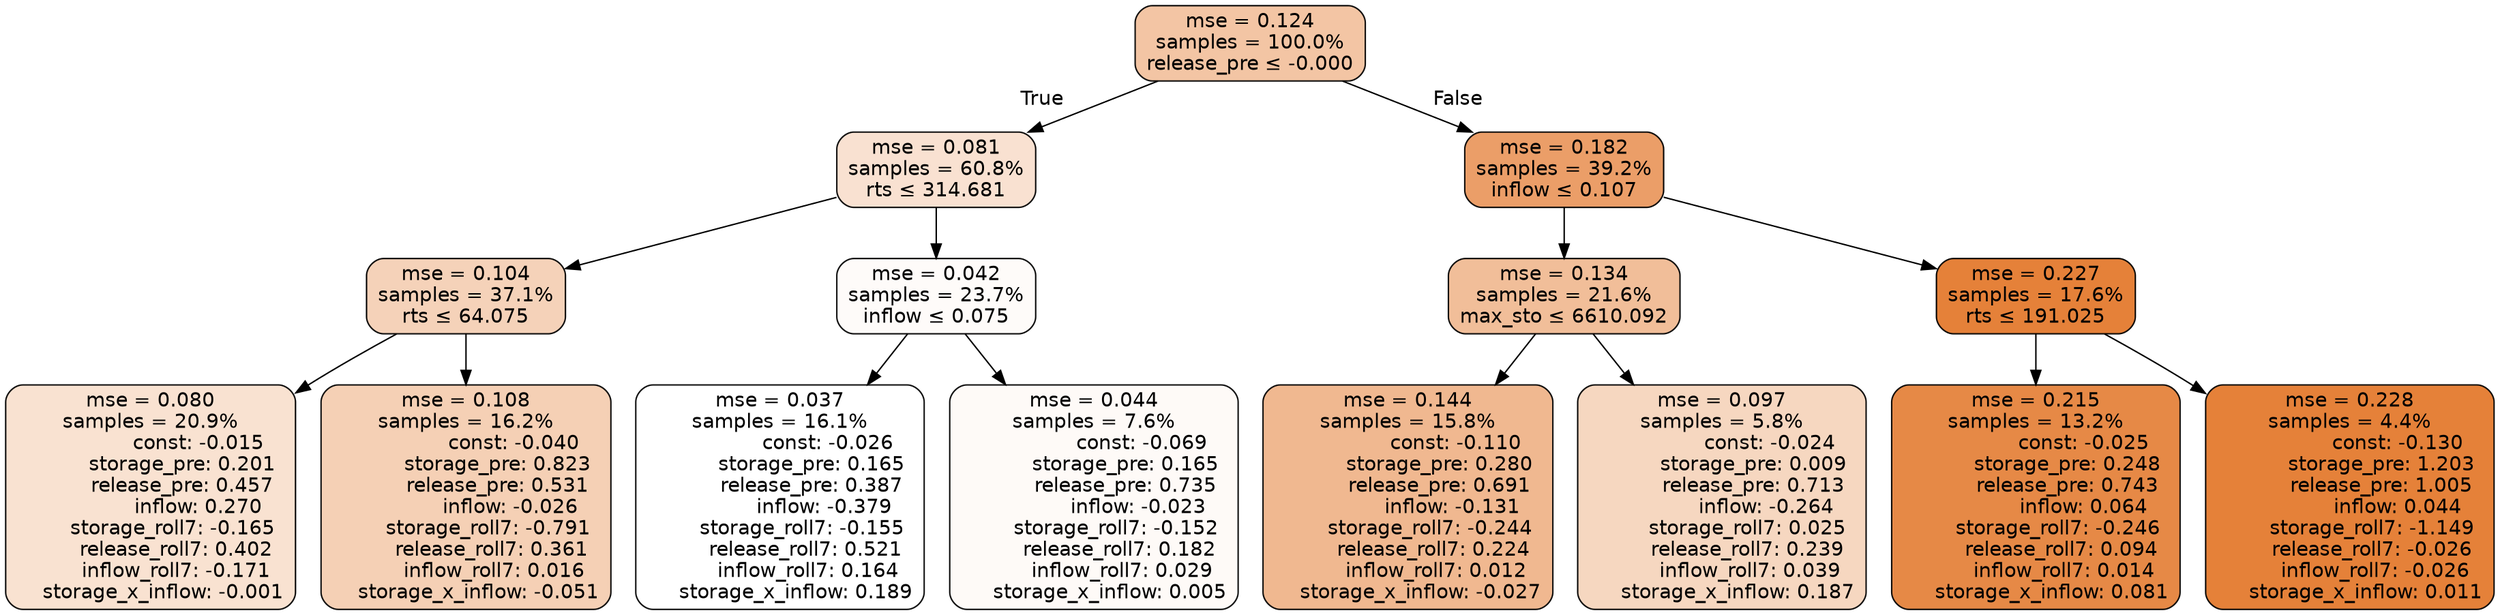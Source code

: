 digraph tree {
bgcolor="transparent"
node [shape=rectangle, style="filled, rounded", color="black", fontname=helvetica] ;
edge [fontname=helvetica] ;
	"0" [label="mse = 0.124
samples = 100.0%
release_pre &le; -0.000", fillcolor="#f3c5a4"]
	"1" [label="mse = 0.081
samples = 60.8%
rts &le; 314.681", fillcolor="#f9e1d1"]
	"2" [label="mse = 0.104
samples = 37.1%
rts &le; 64.075", fillcolor="#f5d2b9"]
	"3" [label="mse = 0.080
samples = 20.9%
               const: -0.015
          storage_pre: 0.201
          release_pre: 0.457
               inflow: 0.270
       storage_roll7: -0.165
        release_roll7: 0.402
        inflow_roll7: -0.171
    storage_x_inflow: -0.001", fillcolor="#f9e2d1"]
	"4" [label="mse = 0.108
samples = 16.2%
               const: -0.040
          storage_pre: 0.823
          release_pre: 0.531
              inflow: -0.026
       storage_roll7: -0.791
        release_roll7: 0.361
         inflow_roll7: 0.016
    storage_x_inflow: -0.051", fillcolor="#f5d0b5"]
	"5" [label="mse = 0.042
samples = 23.7%
inflow &le; 0.075", fillcolor="#fefbf9"]
	"6" [label="mse = 0.037
samples = 16.1%
               const: -0.026
          storage_pre: 0.165
          release_pre: 0.387
              inflow: -0.379
       storage_roll7: -0.155
        release_roll7: 0.521
         inflow_roll7: 0.164
     storage_x_inflow: 0.189", fillcolor="#ffffff"]
	"7" [label="mse = 0.044
samples = 7.6%
               const: -0.069
          storage_pre: 0.165
          release_pre: 0.735
              inflow: -0.023
       storage_roll7: -0.152
        release_roll7: 0.182
         inflow_roll7: 0.029
     storage_x_inflow: 0.005", fillcolor="#fefaf7"]
	"8" [label="mse = 0.182
samples = 39.2%
inflow &le; 0.107", fillcolor="#eb9e68"]
	"9" [label="mse = 0.134
samples = 21.6%
max_sto &le; 6610.092", fillcolor="#f1be99"]
	"10" [label="mse = 0.144
samples = 15.8%
               const: -0.110
          storage_pre: 0.280
          release_pre: 0.691
              inflow: -0.131
       storage_roll7: -0.244
        release_roll7: 0.224
         inflow_roll7: 0.012
    storage_x_inflow: -0.027", fillcolor="#f0b890"]
	"11" [label="mse = 0.097
samples = 5.8%
               const: -0.024
          storage_pre: 0.009
          release_pre: 0.713
              inflow: -0.264
        storage_roll7: 0.025
        release_roll7: 0.239
         inflow_roll7: 0.039
     storage_x_inflow: 0.187", fillcolor="#f6d7c0"]
	"12" [label="mse = 0.227
samples = 17.6%
rts &le; 191.025", fillcolor="#e58139"]
	"13" [label="mse = 0.215
samples = 13.2%
               const: -0.025
          storage_pre: 0.248
          release_pre: 0.743
               inflow: 0.064
       storage_roll7: -0.246
        release_roll7: 0.094
         inflow_roll7: 0.014
     storage_x_inflow: 0.081", fillcolor="#e68946"]
	"14" [label="mse = 0.228
samples = 4.4%
               const: -0.130
          storage_pre: 1.203
          release_pre: 1.005
               inflow: 0.044
       storage_roll7: -1.149
       release_roll7: -0.026
        inflow_roll7: -0.026
     storage_x_inflow: 0.011", fillcolor="#e58139"]

	"0" -> "1" [labeldistance=2.5, labelangle=45, headlabel="True"]
	"1" -> "2"
	"2" -> "3"
	"2" -> "4"
	"1" -> "5"
	"5" -> "6"
	"5" -> "7"
	"0" -> "8" [labeldistance=2.5, labelangle=-45, headlabel="False"]
	"8" -> "9"
	"9" -> "10"
	"9" -> "11"
	"8" -> "12"
	"12" -> "13"
	"12" -> "14"
}